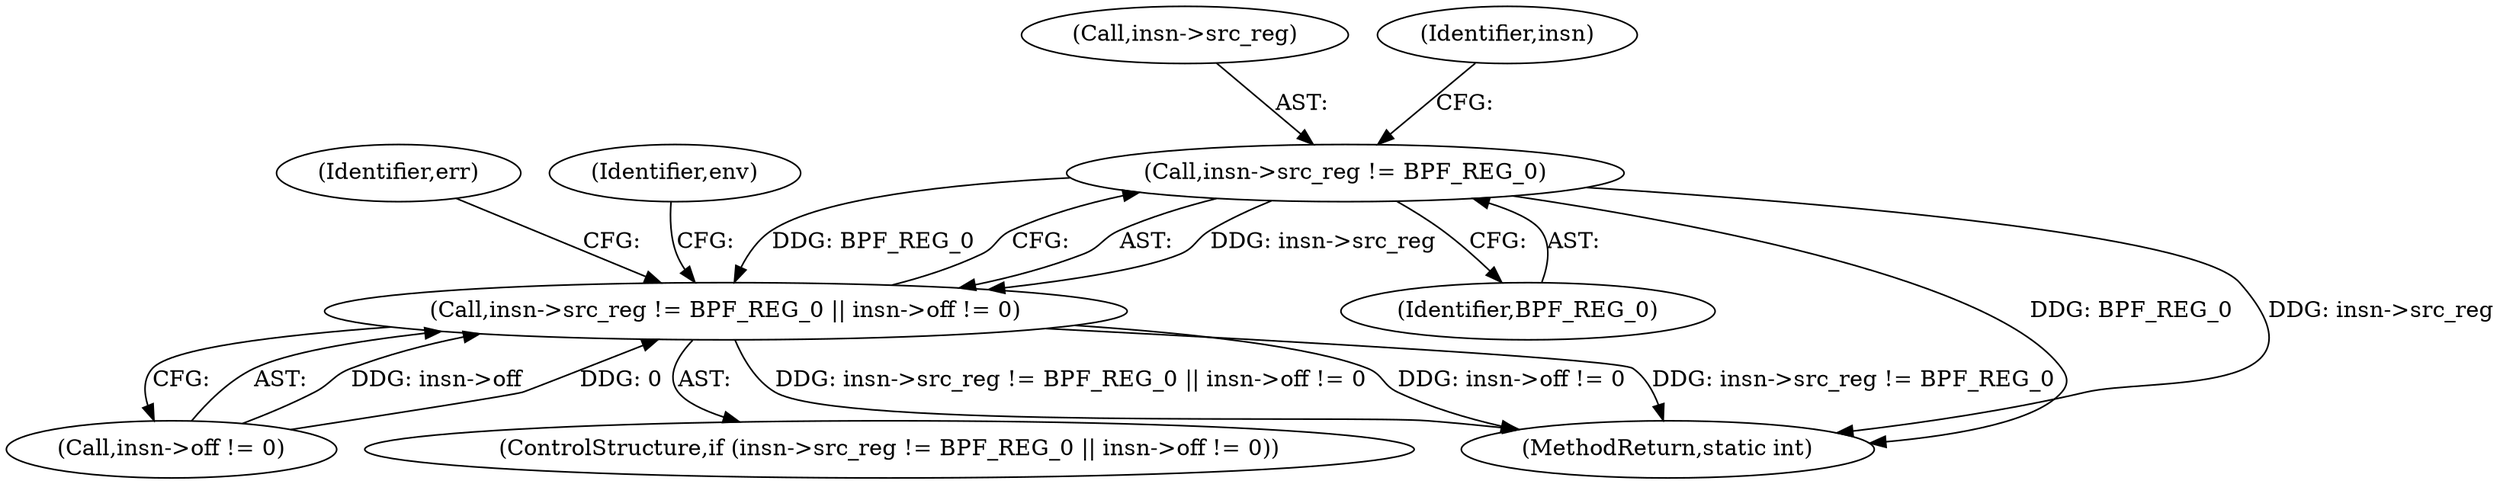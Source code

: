 digraph "0_linux_0c17d1d2c61936401f4702e1846e2c19b200f958_0@pointer" {
"1000505" [label="(Call,insn->src_reg != BPF_REG_0)"];
"1000504" [label="(Call,insn->src_reg != BPF_REG_0 || insn->off != 0)"];
"1000505" [label="(Call,insn->src_reg != BPF_REG_0)"];
"1000506" [label="(Call,insn->src_reg)"];
"1000504" [label="(Call,insn->src_reg != BPF_REG_0 || insn->off != 0)"];
"1000503" [label="(ControlStructure,if (insn->src_reg != BPF_REG_0 || insn->off != 0))"];
"1000509" [label="(Identifier,BPF_REG_0)"];
"1000512" [label="(Identifier,insn)"];
"1000523" [label="(Identifier,err)"];
"1000634" [label="(MethodReturn,static int)"];
"1000510" [label="(Call,insn->off != 0)"];
"1000517" [label="(Identifier,env)"];
"1000505" -> "1000504"  [label="AST: "];
"1000505" -> "1000509"  [label="CFG: "];
"1000506" -> "1000505"  [label="AST: "];
"1000509" -> "1000505"  [label="AST: "];
"1000512" -> "1000505"  [label="CFG: "];
"1000504" -> "1000505"  [label="CFG: "];
"1000505" -> "1000634"  [label="DDG: BPF_REG_0"];
"1000505" -> "1000634"  [label="DDG: insn->src_reg"];
"1000505" -> "1000504"  [label="DDG: insn->src_reg"];
"1000505" -> "1000504"  [label="DDG: BPF_REG_0"];
"1000504" -> "1000503"  [label="AST: "];
"1000504" -> "1000510"  [label="CFG: "];
"1000510" -> "1000504"  [label="AST: "];
"1000517" -> "1000504"  [label="CFG: "];
"1000523" -> "1000504"  [label="CFG: "];
"1000504" -> "1000634"  [label="DDG: insn->src_reg != BPF_REG_0"];
"1000504" -> "1000634"  [label="DDG: insn->src_reg != BPF_REG_0 || insn->off != 0"];
"1000504" -> "1000634"  [label="DDG: insn->off != 0"];
"1000510" -> "1000504"  [label="DDG: insn->off"];
"1000510" -> "1000504"  [label="DDG: 0"];
}
